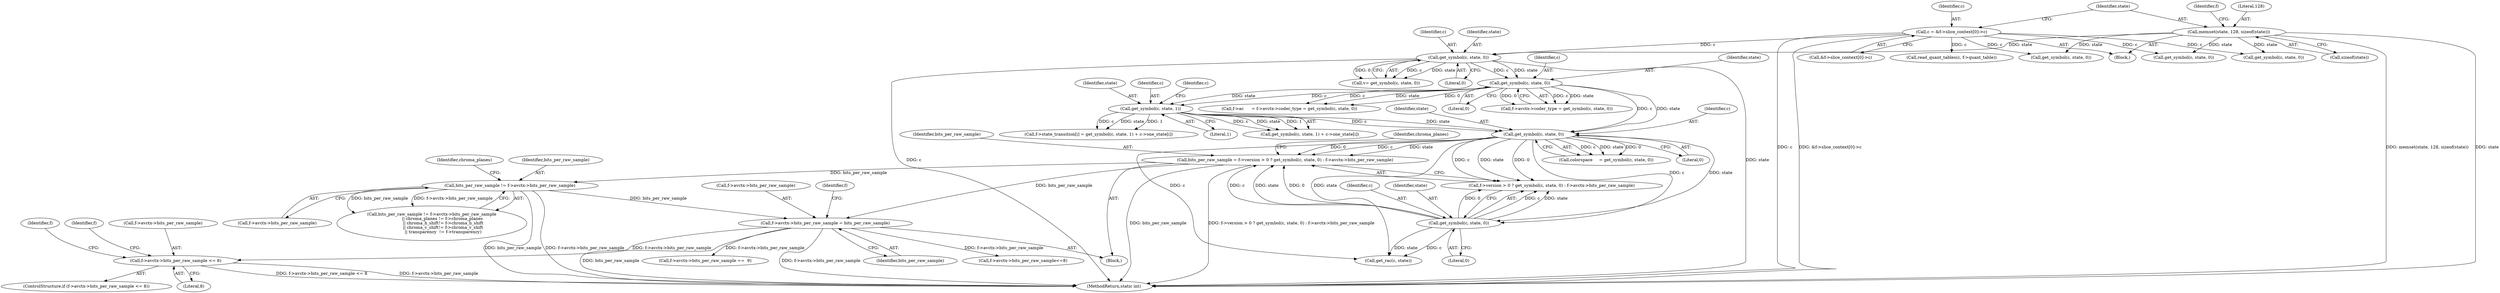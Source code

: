 digraph "0_FFmpeg_b05cd1ea7e45a836f7f6071a716c38bb30326e0f@pointer" {
"1000370" [label="(Call,f->avctx->bits_per_raw_sample <= 8)"];
"1000315" [label="(Call,f->avctx->bits_per_raw_sample = bits_per_raw_sample)"];
"1000219" [label="(Call,bits_per_raw_sample = f->version > 0 ? get_symbol(c, state, 0) : f->avctx->bits_per_raw_sample)"];
"1000227" [label="(Call,get_symbol(c, state, 0))"];
"1000215" [label="(Call,get_symbol(c, state, 0))"];
"1000177" [label="(Call,get_symbol(c, state, 0))"];
"1000144" [label="(Call,get_symbol(c, state, 0))"];
"1000113" [label="(Call,c = &f->slice_context[0]->c)"];
"1000123" [label="(Call,memset(state, 128, sizeof(state)))"];
"1000204" [label="(Call,get_symbol(c, state, 1))"];
"1000271" [label="(Call,bits_per_raw_sample != f->avctx->bits_per_raw_sample)"];
"1000324" [label="(Identifier,f)"];
"1000206" [label="(Identifier,state)"];
"1000142" [label="(Call,v= get_symbol(c, state, 0))"];
"1000125" [label="(Literal,128)"];
"1000395" [label="(Call,f->avctx->bits_per_raw_sample<=8)"];
"1000220" [label="(Identifier,bits_per_raw_sample)"];
"1000219" [label="(Call,bits_per_raw_sample = f->version > 0 ? get_symbol(c, state, 0) : f->avctx->bits_per_raw_sample)"];
"1000204" [label="(Call,get_symbol(c, state, 1))"];
"1000145" [label="(Identifier,c)"];
"1000179" [label="(Identifier,state)"];
"1001322" [label="(MethodReturn,static int)"];
"1000221" [label="(Call,f->version > 0 ? get_symbol(c, state, 0) : f->avctx->bits_per_raw_sample)"];
"1000315" [label="(Call,f->avctx->bits_per_raw_sample = bits_per_raw_sample)"];
"1000237" [label="(Identifier,chroma_planes)"];
"1000114" [label="(Identifier,c)"];
"1000197" [label="(Call,f->state_transition[i] = get_symbol(c, state, 1) + c->one_state[i])"];
"1001228" [label="(Call,get_symbol(c, state, 0))"];
"1000167" [label="(Call,f->ac      = f->avctx->coder_type = get_symbol(c, state, 0))"];
"1000371" [label="(Call,f->avctx->bits_per_raw_sample)"];
"1000115" [label="(Call,&f->slice_context[0]->c)"];
"1000180" [label="(Literal,0)"];
"1000144" [label="(Call,get_symbol(c, state, 0))"];
"1000380" [label="(Identifier,f)"];
"1000369" [label="(ControlStructure,if (f->avctx->bits_per_raw_sample <= 8))"];
"1000205" [label="(Identifier,c)"];
"1000270" [label="(Call,bits_per_raw_sample != f->avctx->bits_per_raw_sample\n                || chroma_planes != f->chroma_planes\n                 || chroma_h_shift!= f->chroma_h_shift\n                 || chroma_v_shift!= f->chroma_v_shift\n                 || transparency  != f->transparency)"];
"1000124" [label="(Identifier,state)"];
"1000213" [label="(Call,colorspace     = get_symbol(c, state, 0))"];
"1000178" [label="(Identifier,c)"];
"1000113" [label="(Call,c = &f->slice_context[0]->c)"];
"1000207" [label="(Literal,1)"];
"1000230" [label="(Literal,0)"];
"1000123" [label="(Call,memset(state, 128, sizeof(state)))"];
"1000376" [label="(Literal,8)"];
"1000865" [label="(Call,read_quant_tables(c, f->quant_table))"];
"1000147" [label="(Literal,0)"];
"1000388" [label="(Identifier,f)"];
"1000131" [label="(Identifier,f)"];
"1000370" [label="(Call,f->avctx->bits_per_raw_sample <= 8)"];
"1000272" [label="(Identifier,bits_per_raw_sample)"];
"1000227" [label="(Call,get_symbol(c, state, 0))"];
"1000216" [label="(Identifier,c)"];
"1000895" [label="(Call,get_symbol(c, state, 0))"];
"1000238" [label="(Call,get_rac(c, state))"];
"1000217" [label="(Identifier,state)"];
"1000210" [label="(Identifier,c)"];
"1000228" [label="(Identifier,c)"];
"1000273" [label="(Call,f->avctx->bits_per_raw_sample)"];
"1000280" [label="(Identifier,chroma_planes)"];
"1000218" [label="(Literal,0)"];
"1000321" [label="(Identifier,bits_per_raw_sample)"];
"1000134" [label="(Block,)"];
"1000271" [label="(Call,bits_per_raw_sample != f->avctx->bits_per_raw_sample)"];
"1000747" [label="(Call,f->avctx->bits_per_raw_sample ==  9)"];
"1000177" [label="(Call,get_symbol(c, state, 0))"];
"1000203" [label="(Call,get_symbol(c, state, 1) + c->one_state[i])"];
"1000316" [label="(Call,f->avctx->bits_per_raw_sample)"];
"1001043" [label="(Call,get_symbol(c, state, 0))"];
"1000171" [label="(Call,f->avctx->coder_type = get_symbol(c, state, 0))"];
"1000146" [label="(Identifier,state)"];
"1000104" [label="(Block,)"];
"1000215" [label="(Call,get_symbol(c, state, 0))"];
"1000126" [label="(Call,sizeof(state))"];
"1000229" [label="(Identifier,state)"];
"1000370" -> "1000369"  [label="AST: "];
"1000370" -> "1000376"  [label="CFG: "];
"1000371" -> "1000370"  [label="AST: "];
"1000376" -> "1000370"  [label="AST: "];
"1000380" -> "1000370"  [label="CFG: "];
"1000388" -> "1000370"  [label="CFG: "];
"1000370" -> "1001322"  [label="DDG: f->avctx->bits_per_raw_sample <= 8"];
"1000370" -> "1001322"  [label="DDG: f->avctx->bits_per_raw_sample"];
"1000315" -> "1000370"  [label="DDG: f->avctx->bits_per_raw_sample"];
"1000315" -> "1000134"  [label="AST: "];
"1000315" -> "1000321"  [label="CFG: "];
"1000316" -> "1000315"  [label="AST: "];
"1000321" -> "1000315"  [label="AST: "];
"1000324" -> "1000315"  [label="CFG: "];
"1000315" -> "1001322"  [label="DDG: f->avctx->bits_per_raw_sample"];
"1000315" -> "1001322"  [label="DDG: bits_per_raw_sample"];
"1000219" -> "1000315"  [label="DDG: bits_per_raw_sample"];
"1000271" -> "1000315"  [label="DDG: bits_per_raw_sample"];
"1000315" -> "1000395"  [label="DDG: f->avctx->bits_per_raw_sample"];
"1000315" -> "1000747"  [label="DDG: f->avctx->bits_per_raw_sample"];
"1000219" -> "1000134"  [label="AST: "];
"1000219" -> "1000221"  [label="CFG: "];
"1000220" -> "1000219"  [label="AST: "];
"1000221" -> "1000219"  [label="AST: "];
"1000237" -> "1000219"  [label="CFG: "];
"1000219" -> "1001322"  [label="DDG: f->version > 0 ? get_symbol(c, state, 0) : f->avctx->bits_per_raw_sample"];
"1000219" -> "1001322"  [label="DDG: bits_per_raw_sample"];
"1000227" -> "1000219"  [label="DDG: c"];
"1000227" -> "1000219"  [label="DDG: state"];
"1000227" -> "1000219"  [label="DDG: 0"];
"1000215" -> "1000219"  [label="DDG: c"];
"1000215" -> "1000219"  [label="DDG: state"];
"1000215" -> "1000219"  [label="DDG: 0"];
"1000219" -> "1000271"  [label="DDG: bits_per_raw_sample"];
"1000227" -> "1000221"  [label="AST: "];
"1000227" -> "1000230"  [label="CFG: "];
"1000228" -> "1000227"  [label="AST: "];
"1000229" -> "1000227"  [label="AST: "];
"1000230" -> "1000227"  [label="AST: "];
"1000221" -> "1000227"  [label="CFG: "];
"1000227" -> "1000221"  [label="DDG: c"];
"1000227" -> "1000221"  [label="DDG: state"];
"1000227" -> "1000221"  [label="DDG: 0"];
"1000215" -> "1000227"  [label="DDG: c"];
"1000215" -> "1000227"  [label="DDG: state"];
"1000227" -> "1000238"  [label="DDG: c"];
"1000227" -> "1000238"  [label="DDG: state"];
"1000215" -> "1000213"  [label="AST: "];
"1000215" -> "1000218"  [label="CFG: "];
"1000216" -> "1000215"  [label="AST: "];
"1000217" -> "1000215"  [label="AST: "];
"1000218" -> "1000215"  [label="AST: "];
"1000213" -> "1000215"  [label="CFG: "];
"1000215" -> "1000213"  [label="DDG: c"];
"1000215" -> "1000213"  [label="DDG: state"];
"1000215" -> "1000213"  [label="DDG: 0"];
"1000177" -> "1000215"  [label="DDG: c"];
"1000177" -> "1000215"  [label="DDG: state"];
"1000204" -> "1000215"  [label="DDG: c"];
"1000204" -> "1000215"  [label="DDG: state"];
"1000215" -> "1000221"  [label="DDG: c"];
"1000215" -> "1000221"  [label="DDG: state"];
"1000215" -> "1000221"  [label="DDG: 0"];
"1000215" -> "1000238"  [label="DDG: c"];
"1000215" -> "1000238"  [label="DDG: state"];
"1000177" -> "1000171"  [label="AST: "];
"1000177" -> "1000180"  [label="CFG: "];
"1000178" -> "1000177"  [label="AST: "];
"1000179" -> "1000177"  [label="AST: "];
"1000180" -> "1000177"  [label="AST: "];
"1000171" -> "1000177"  [label="CFG: "];
"1000177" -> "1000167"  [label="DDG: c"];
"1000177" -> "1000167"  [label="DDG: state"];
"1000177" -> "1000167"  [label="DDG: 0"];
"1000177" -> "1000171"  [label="DDG: c"];
"1000177" -> "1000171"  [label="DDG: state"];
"1000177" -> "1000171"  [label="DDG: 0"];
"1000144" -> "1000177"  [label="DDG: c"];
"1000144" -> "1000177"  [label="DDG: state"];
"1000177" -> "1000204"  [label="DDG: c"];
"1000177" -> "1000204"  [label="DDG: state"];
"1000144" -> "1000142"  [label="AST: "];
"1000144" -> "1000147"  [label="CFG: "];
"1000145" -> "1000144"  [label="AST: "];
"1000146" -> "1000144"  [label="AST: "];
"1000147" -> "1000144"  [label="AST: "];
"1000142" -> "1000144"  [label="CFG: "];
"1000144" -> "1001322"  [label="DDG: c"];
"1000144" -> "1001322"  [label="DDG: state"];
"1000144" -> "1000142"  [label="DDG: c"];
"1000144" -> "1000142"  [label="DDG: state"];
"1000144" -> "1000142"  [label="DDG: 0"];
"1000113" -> "1000144"  [label="DDG: c"];
"1000123" -> "1000144"  [label="DDG: state"];
"1000113" -> "1000104"  [label="AST: "];
"1000113" -> "1000115"  [label="CFG: "];
"1000114" -> "1000113"  [label="AST: "];
"1000115" -> "1000113"  [label="AST: "];
"1000124" -> "1000113"  [label="CFG: "];
"1000113" -> "1001322"  [label="DDG: c"];
"1000113" -> "1001322"  [label="DDG: &f->slice_context[0]->c"];
"1000113" -> "1000865"  [label="DDG: c"];
"1000113" -> "1000895"  [label="DDG: c"];
"1000113" -> "1001043"  [label="DDG: c"];
"1000113" -> "1001228"  [label="DDG: c"];
"1000123" -> "1000104"  [label="AST: "];
"1000123" -> "1000126"  [label="CFG: "];
"1000124" -> "1000123"  [label="AST: "];
"1000125" -> "1000123"  [label="AST: "];
"1000126" -> "1000123"  [label="AST: "];
"1000131" -> "1000123"  [label="CFG: "];
"1000123" -> "1001322"  [label="DDG: memset(state, 128, sizeof(state))"];
"1000123" -> "1001322"  [label="DDG: state"];
"1000123" -> "1000895"  [label="DDG: state"];
"1000123" -> "1001043"  [label="DDG: state"];
"1000123" -> "1001228"  [label="DDG: state"];
"1000204" -> "1000203"  [label="AST: "];
"1000204" -> "1000207"  [label="CFG: "];
"1000205" -> "1000204"  [label="AST: "];
"1000206" -> "1000204"  [label="AST: "];
"1000207" -> "1000204"  [label="AST: "];
"1000210" -> "1000204"  [label="CFG: "];
"1000204" -> "1000197"  [label="DDG: c"];
"1000204" -> "1000197"  [label="DDG: state"];
"1000204" -> "1000197"  [label="DDG: 1"];
"1000204" -> "1000203"  [label="DDG: c"];
"1000204" -> "1000203"  [label="DDG: state"];
"1000204" -> "1000203"  [label="DDG: 1"];
"1000271" -> "1000270"  [label="AST: "];
"1000271" -> "1000273"  [label="CFG: "];
"1000272" -> "1000271"  [label="AST: "];
"1000273" -> "1000271"  [label="AST: "];
"1000280" -> "1000271"  [label="CFG: "];
"1000270" -> "1000271"  [label="CFG: "];
"1000271" -> "1001322"  [label="DDG: f->avctx->bits_per_raw_sample"];
"1000271" -> "1001322"  [label="DDG: bits_per_raw_sample"];
"1000271" -> "1000270"  [label="DDG: bits_per_raw_sample"];
"1000271" -> "1000270"  [label="DDG: f->avctx->bits_per_raw_sample"];
}
